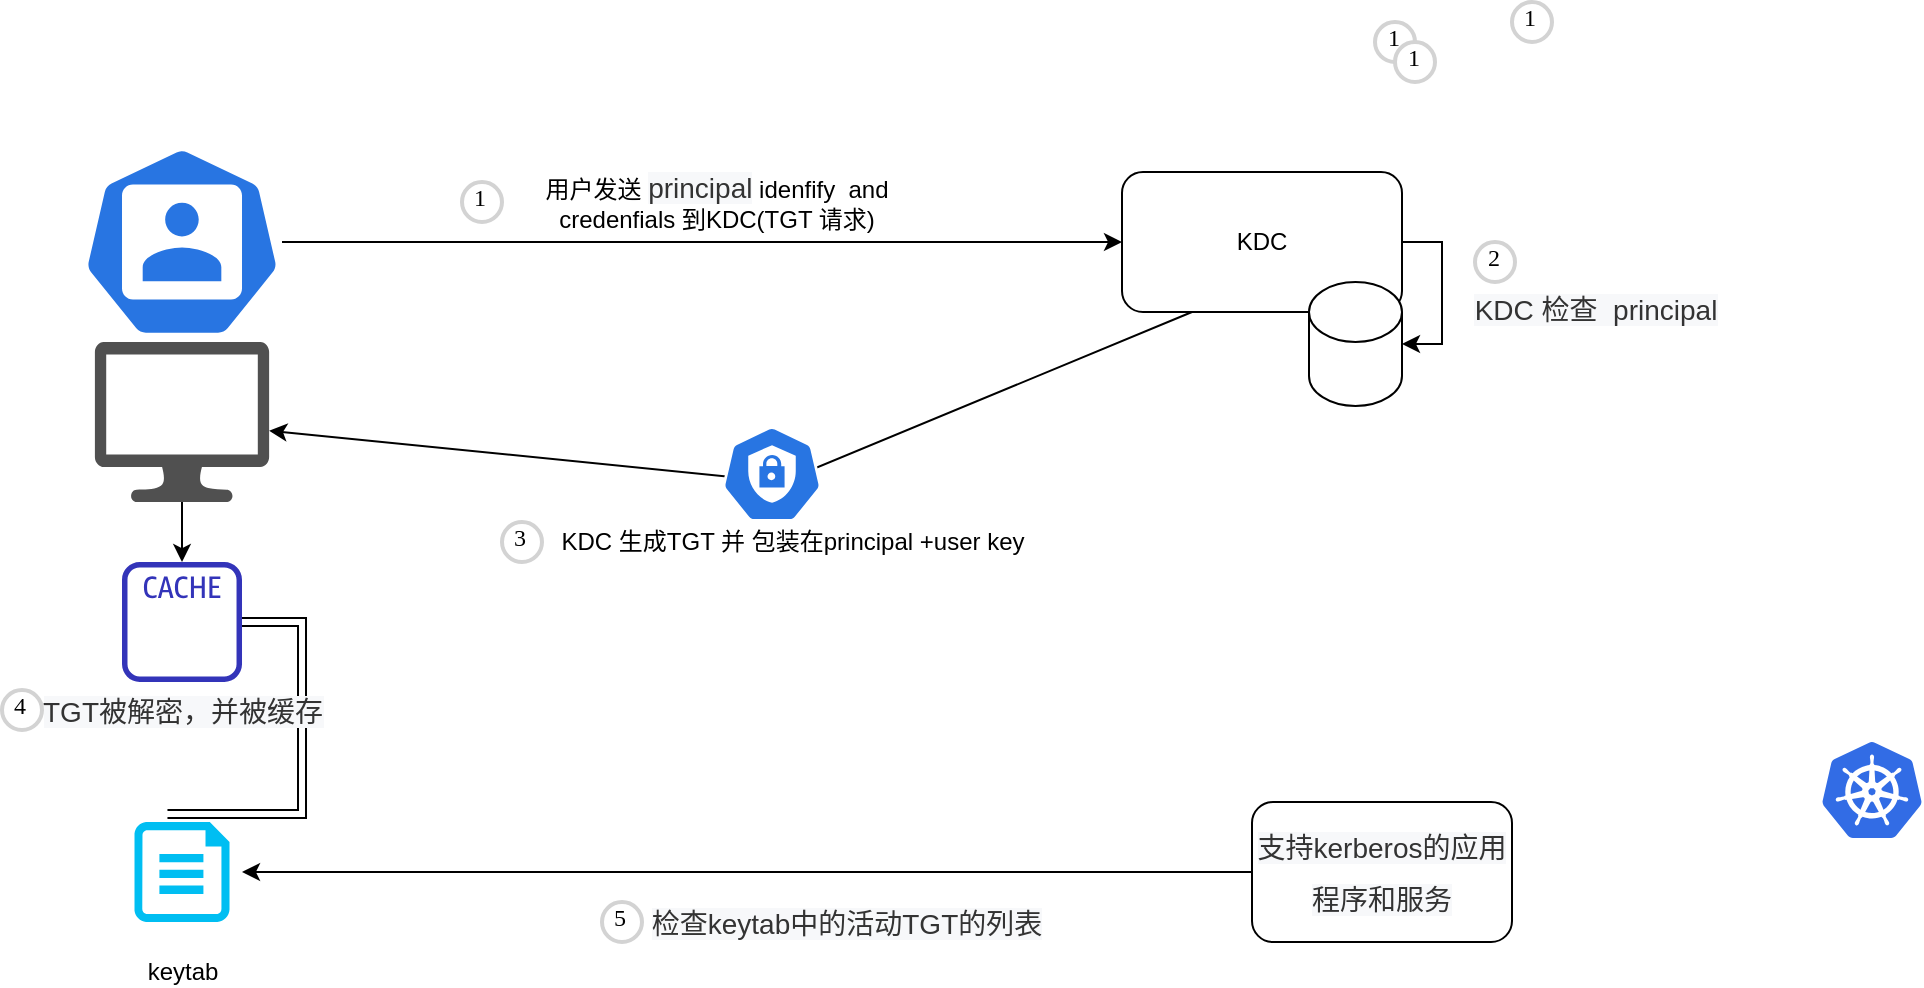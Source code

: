 <mxfile version="14.6.13" type="github">
  <diagram id="WI9T0HZ2pTsCkuznbFz-" name="Page-1">
    <mxGraphModel dx="1422" dy="762" grid="1" gridSize="10" guides="1" tooltips="1" connect="1" arrows="1" fold="1" page="1" pageScale="1" pageWidth="1169" pageHeight="827" math="0" shadow="0">
      <root>
        <mxCell id="0" />
        <mxCell id="1" parent="0" />
        <mxCell id="J-IrNvOtPyINDqQAKdtv-4" value="" style="aspect=fixed;html=1;points=[];align=center;image;fontSize=12;image=img/lib/mscae/Kubernetes.svg;" vertex="1" parent="1">
          <mxGeometry x="1020" y="430" width="50" height="48" as="geometry" />
        </mxCell>
        <mxCell id="J-IrNvOtPyINDqQAKdtv-29" value="用户发送&amp;nbsp;&lt;span style=&quot;color: rgb(51 , 51 , 51) ; font-family: &amp;#34;arial&amp;#34; , &amp;#34;microsoft yahei&amp;#34; , &amp;#34;\\5fae软雅黑&amp;#34; , &amp;#34;\\5b8b体&amp;#34; , &amp;#34;malgun gothic&amp;#34; , &amp;#34;meiryo&amp;#34; , sans-serif ; font-size: 14px ; text-align: justify ; background-color: rgb(247 , 248 , 250)&quot;&gt;principal&lt;/span&gt;&amp;nbsp;idenfify&amp;nbsp; and credenfials 到KDC(TGT 请求)" style="text;html=1;strokeColor=none;fillColor=none;align=center;verticalAlign=middle;whiteSpace=wrap;rounded=0;fontFamily=Helvetica;" vertex="1" parent="1">
          <mxGeometry x="360" y="150" width="215" height="20" as="geometry" />
        </mxCell>
        <mxCell id="J-IrNvOtPyINDqQAKdtv-33" value="&lt;span style=&quot;color: rgb(51 , 51 , 51) ; font-family: &amp;#34;arial&amp;#34; , &amp;#34;microsoft yahei&amp;#34; , &amp;#34;\\5fae软雅黑&amp;#34; , &amp;#34;\\5b8b体&amp;#34; , &amp;#34;malgun gothic&amp;#34; , &amp;#34;meiryo&amp;#34; , sans-serif ; font-size: 14px ; line-height: 26px ; text-align: justify ; background-color: rgb(247 , 248 , 250)&quot;&gt;KDC 检查&amp;nbsp;&amp;nbsp;principal&lt;/span&gt;" style="text;html=1;strokeColor=none;fillColor=none;align=center;verticalAlign=middle;whiteSpace=wrap;rounded=0;fontFamily=Helvetica;" vertex="1" parent="1">
          <mxGeometry x="816.5" y="180" width="180" height="66" as="geometry" />
        </mxCell>
        <mxCell id="J-IrNvOtPyINDqQAKdtv-54" style="edgeStyle=orthogonalEdgeStyle;rounded=0;orthogonalLoop=1;jettySize=auto;html=1;entryX=0;entryY=0.5;entryDx=0;entryDy=0;fontFamily=Helvetica;" edge="1" parent="1" source="J-IrNvOtPyINDqQAKdtv-18" target="J-IrNvOtPyINDqQAKdtv-28">
          <mxGeometry relative="1" as="geometry" />
        </mxCell>
        <mxCell id="J-IrNvOtPyINDqQAKdtv-18" value="" style="html=1;dashed=0;whitespace=wrap;fillColor=#2875E2;strokeColor=#ffffff;points=[[0.005,0.63,0],[0.1,0.2,0],[0.9,0.2,0],[0.5,0,0],[0.995,0.63,0],[0.72,0.99,0],[0.5,1,0],[0.28,0.99,0]];shape=mxgraph.kubernetes.icon;prIcon=user" vertex="1" parent="1">
          <mxGeometry x="150.005" y="130" width="100" height="100" as="geometry" />
        </mxCell>
        <mxCell id="J-IrNvOtPyINDqQAKdtv-48" style="edgeStyle=orthogonalEdgeStyle;rounded=0;orthogonalLoop=1;jettySize=auto;html=1;exitX=0;exitY=0.5;exitDx=0;exitDy=0;fontFamily=Helvetica;" edge="1" parent="1" source="J-IrNvOtPyINDqQAKdtv-35">
          <mxGeometry relative="1" as="geometry">
            <mxPoint x="230" y="495" as="targetPoint" />
          </mxGeometry>
        </mxCell>
        <mxCell id="J-IrNvOtPyINDqQAKdtv-35" value="&lt;span style=&quot;color: rgb(51, 51, 51); font-family: arial, &amp;quot;microsoft yahei&amp;quot;, &amp;quot;\\5fae软雅黑&amp;quot;, &amp;quot;\\5b8b体&amp;quot;, &amp;quot;malgun gothic&amp;quot;, meiryo, sans-serif; font-size: 14px; line-height: 26px; background-color: rgb(247, 248, 250);&quot;&gt;支持kerberos的应用程序和服务&lt;/span&gt;" style="rounded=1;whiteSpace=wrap;html=1;fontFamily=Helvetica;verticalAlign=middle;align=center;" vertex="1" parent="1">
          <mxGeometry x="735" y="460" width="130" height="70" as="geometry" />
        </mxCell>
        <mxCell id="J-IrNvOtPyINDqQAKdtv-38" value="keytab" style="verticalLabelPosition=bottom;html=1;verticalAlign=middle;align=center;strokeColor=none;fillColor=#00BEF2;shape=mxgraph.azure.cloud_services_configuration_file;pointerEvents=1;fontFamily=Helvetica;" vertex="1" parent="1">
          <mxGeometry x="176.255" y="470" width="47.5" height="50" as="geometry" />
        </mxCell>
        <mxCell id="J-IrNvOtPyINDqQAKdtv-73" style="edgeStyle=entityRelationEdgeStyle;shape=link;rounded=0;orthogonalLoop=1;jettySize=auto;html=1;entryX=0.347;entryY=-0.08;entryDx=0;entryDy=0;entryPerimeter=0;fontFamily=Helvetica;" edge="1" parent="1" source="J-IrNvOtPyINDqQAKdtv-40" target="J-IrNvOtPyINDqQAKdtv-38">
          <mxGeometry relative="1" as="geometry" />
        </mxCell>
        <mxCell id="J-IrNvOtPyINDqQAKdtv-40" value="&lt;span style=&quot;color: rgb(51 , 51 , 51) ; font-family: &amp;#34;arial&amp;#34; , &amp;#34;microsoft yahei&amp;#34; , &amp;#34;\\5fae软雅黑&amp;#34; , &amp;#34;\\5b8b体&amp;#34; , &amp;#34;malgun gothic&amp;#34; , &amp;#34;meiryo&amp;#34; , sans-serif ; font-size: 14px ; text-align: justify ; background-color: rgb(247 , 248 , 250)&quot;&gt;TGT被解密，并被缓存&lt;/span&gt;" style="outlineConnect=0;fontColor=#232F3E;gradientColor=none;fillColor=#3334B9;strokeColor=none;dashed=0;verticalLabelPosition=bottom;verticalAlign=top;align=center;html=1;fontSize=12;fontStyle=0;aspect=fixed;pointerEvents=1;shape=mxgraph.aws4.cache_node;fontFamily=Helvetica;" vertex="1" parent="1">
          <mxGeometry x="170.005" y="340" width="60" height="60" as="geometry" />
        </mxCell>
        <mxCell id="J-IrNvOtPyINDqQAKdtv-41" value="&lt;span&gt;KDC 生成TGT 并 包装在&lt;/span&gt;principal&lt;span&gt;&amp;nbsp;+user key&lt;/span&gt;" style="text;html=1;align=center;verticalAlign=middle;resizable=0;points=[];autosize=1;strokeColor=none;fontFamily=Helvetica;" vertex="1" parent="1">
          <mxGeometry x="380" y="320" width="250" height="20" as="geometry" />
        </mxCell>
        <mxCell id="J-IrNvOtPyINDqQAKdtv-68" style="edgeStyle=none;rounded=0;orthogonalLoop=1;jettySize=auto;html=1;fontFamily=Helvetica;" edge="1" parent="1" source="J-IrNvOtPyINDqQAKdtv-45" target="J-IrNvOtPyINDqQAKdtv-40">
          <mxGeometry relative="1" as="geometry" />
        </mxCell>
        <mxCell id="J-IrNvOtPyINDqQAKdtv-45" value="" style="pointerEvents=1;shadow=0;dashed=0;html=1;strokeColor=none;fillColor=#505050;labelPosition=center;verticalLabelPosition=bottom;verticalAlign=top;outlineConnect=0;align=center;shape=mxgraph.office.devices.lcd_monitor;fontFamily=Helvetica;" vertex="1" parent="1">
          <mxGeometry x="156.45" y="230" width="87.11" height="80" as="geometry" />
        </mxCell>
        <mxCell id="J-IrNvOtPyINDqQAKdtv-46" value="&lt;span style=&quot;color: rgb(51 , 51 , 51) ; font-family: &amp;#34;arial&amp;#34; , &amp;#34;microsoft yahei&amp;#34; , &amp;#34;\\5fae软雅黑&amp;#34; , &amp;#34;\\5b8b体&amp;#34; , &amp;#34;malgun gothic&amp;#34; , &amp;#34;meiryo&amp;#34; , sans-serif ; font-size: 14px ; line-height: 26px ; text-align: justify ; background-color: rgb(247 , 248 , 250)&quot;&gt;检查keytab中的活动TGT的列表&lt;/span&gt;" style="text;html=1;strokeColor=none;fillColor=none;align=center;verticalAlign=middle;whiteSpace=wrap;rounded=0;fontFamily=Helvetica;" vertex="1" parent="1">
          <mxGeometry x="420" y="510" width="225" height="20" as="geometry" />
        </mxCell>
        <mxCell id="J-IrNvOtPyINDqQAKdtv-49" value="1" style="ellipse;whiteSpace=wrap;html=1;aspect=fixed;strokeWidth=2;fontFamily=Tahoma;spacingBottom=4;spacingRight=2;strokeColor=#d3d3d3;align=center;" vertex="1" parent="1">
          <mxGeometry x="340" y="150" width="20" height="20" as="geometry" />
        </mxCell>
        <mxCell id="J-IrNvOtPyINDqQAKdtv-50" value="5" style="ellipse;whiteSpace=wrap;html=1;aspect=fixed;strokeWidth=2;fontFamily=Tahoma;spacingBottom=4;spacingRight=2;strokeColor=#d3d3d3;align=center;" vertex="1" parent="1">
          <mxGeometry x="410" y="510" width="20" height="20" as="geometry" />
        </mxCell>
        <mxCell id="J-IrNvOtPyINDqQAKdtv-56" style="edgeStyle=orthogonalEdgeStyle;rounded=0;orthogonalLoop=1;jettySize=auto;html=1;exitX=1;exitY=0.5;exitDx=0;exitDy=0;entryX=1;entryY=0.5;entryDx=0;entryDy=0;entryPerimeter=0;fontFamily=Helvetica;" edge="1" parent="1" source="J-IrNvOtPyINDqQAKdtv-28" target="J-IrNvOtPyINDqQAKdtv-30">
          <mxGeometry relative="1" as="geometry" />
        </mxCell>
        <mxCell id="J-IrNvOtPyINDqQAKdtv-60" style="edgeStyle=none;rounded=0;orthogonalLoop=1;jettySize=auto;html=1;exitX=0.25;exitY=1;exitDx=0;exitDy=0;fontFamily=Helvetica;" edge="1" parent="1" source="J-IrNvOtPyINDqQAKdtv-28" target="J-IrNvOtPyINDqQAKdtv-45">
          <mxGeometry relative="1" as="geometry">
            <Array as="points">
              <mxPoint x="500" y="300" />
            </Array>
          </mxGeometry>
        </mxCell>
        <mxCell id="J-IrNvOtPyINDqQAKdtv-28" value="KDC" style="rounded=1;whiteSpace=wrap;html=1;fontFamily=Helvetica;" vertex="1" parent="1">
          <mxGeometry x="670" y="145" width="140" height="70" as="geometry" />
        </mxCell>
        <mxCell id="J-IrNvOtPyINDqQAKdtv-30" value="" style="shape=cylinder3;whiteSpace=wrap;html=1;boundedLbl=1;backgroundOutline=1;size=15;fontFamily=Helvetica;" vertex="1" parent="1">
          <mxGeometry x="763.5" y="200" width="46.5" height="62" as="geometry" />
        </mxCell>
        <mxCell id="J-IrNvOtPyINDqQAKdtv-15" value="" style="html=1;dashed=0;whitespace=wrap;fillColor=#2875E2;strokeColor=#ffffff;points=[[0.005,0.63,0],[0.1,0.2,0],[0.9,0.2,0],[0.5,0,0],[0.995,0.63,0],[0.72,0.99,0],[0.5,1,0],[0.28,0.99,0]];shape=mxgraph.kubernetes.icon;prIcon=c_role;fontFamily=Helvetica;verticalAlign=bottom;horizontal=1;" vertex="1" parent="1">
          <mxGeometry x="470" y="272" width="50" height="48" as="geometry" />
        </mxCell>
        <mxCell id="J-IrNvOtPyINDqQAKdtv-62" value="1" style="ellipse;whiteSpace=wrap;html=1;aspect=fixed;strokeWidth=2;fontFamily=Tahoma;spacingBottom=4;spacingRight=2;strokeColor=#d3d3d3;align=center;" vertex="1" parent="1">
          <mxGeometry x="796.5" y="70" width="20" height="20" as="geometry" />
        </mxCell>
        <mxCell id="J-IrNvOtPyINDqQAKdtv-63" value="1" style="ellipse;whiteSpace=wrap;html=1;aspect=fixed;strokeWidth=2;fontFamily=Tahoma;spacingBottom=4;spacingRight=2;strokeColor=#d3d3d3;align=center;" vertex="1" parent="1">
          <mxGeometry x="865" y="60" width="20" height="20" as="geometry" />
        </mxCell>
        <mxCell id="J-IrNvOtPyINDqQAKdtv-64" value="1" style="ellipse;whiteSpace=wrap;html=1;aspect=fixed;strokeWidth=2;fontFamily=Tahoma;spacingBottom=4;spacingRight=2;strokeColor=#d3d3d3;align=center;" vertex="1" parent="1">
          <mxGeometry x="806.5" y="80" width="20" height="20" as="geometry" />
        </mxCell>
        <mxCell id="J-IrNvOtPyINDqQAKdtv-65" value="4" style="ellipse;whiteSpace=wrap;html=1;aspect=fixed;strokeWidth=2;fontFamily=Tahoma;spacingBottom=4;spacingRight=2;strokeColor=#d3d3d3;align=center;" vertex="1" parent="1">
          <mxGeometry x="110" y="404" width="20" height="20" as="geometry" />
        </mxCell>
        <mxCell id="J-IrNvOtPyINDqQAKdtv-66" value="3" style="ellipse;whiteSpace=wrap;html=1;aspect=fixed;strokeWidth=2;fontFamily=Tahoma;spacingBottom=4;spacingRight=2;strokeColor=#d3d3d3;align=center;" vertex="1" parent="1">
          <mxGeometry x="360" y="320" width="20" height="20" as="geometry" />
        </mxCell>
        <mxCell id="J-IrNvOtPyINDqQAKdtv-67" value="2" style="ellipse;whiteSpace=wrap;html=1;aspect=fixed;strokeWidth=2;fontFamily=Tahoma;spacingBottom=4;spacingRight=2;strokeColor=#d3d3d3;align=center;" vertex="1" parent="1">
          <mxGeometry x="846.5" y="180" width="20" height="20" as="geometry" />
        </mxCell>
      </root>
    </mxGraphModel>
  </diagram>
</mxfile>
